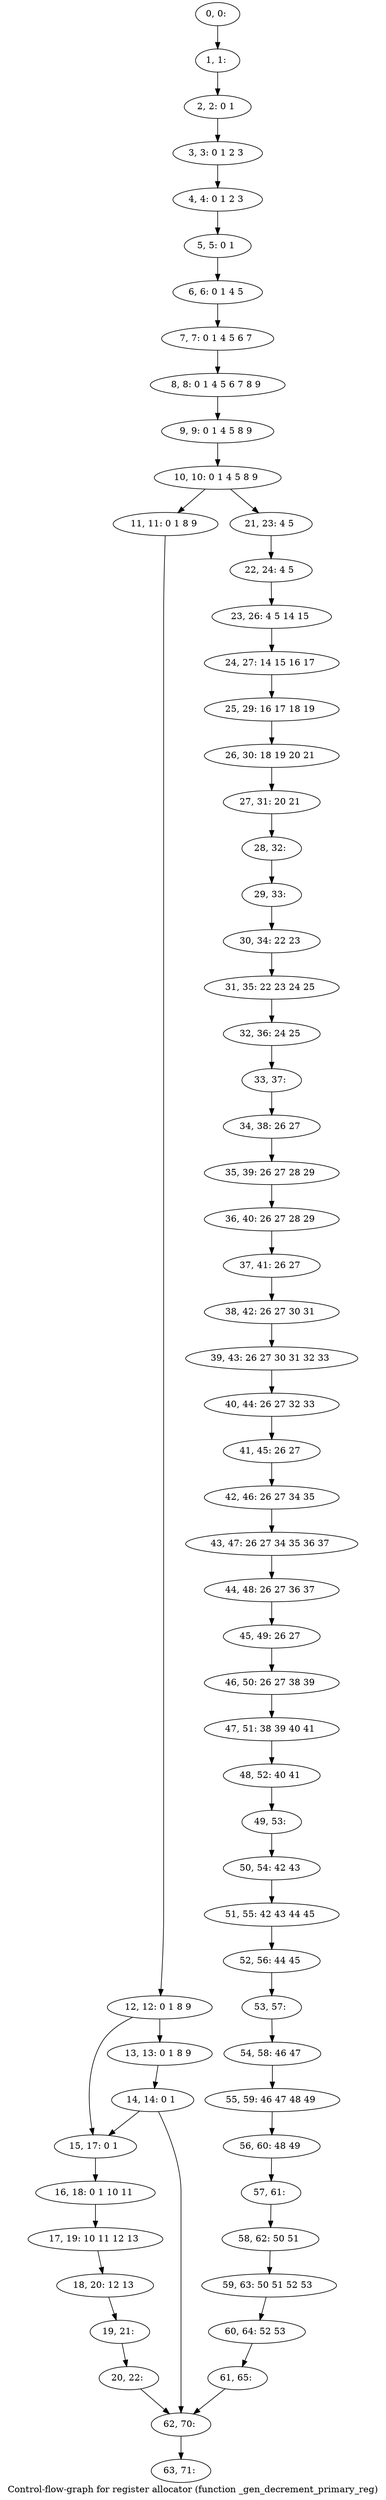 digraph G {
graph [label="Control-flow-graph for register allocator (function _gen_decrement_primary_reg)"]
0[label="0, 0: "];
1[label="1, 1: "];
2[label="2, 2: 0 1 "];
3[label="3, 3: 0 1 2 3 "];
4[label="4, 4: 0 1 2 3 "];
5[label="5, 5: 0 1 "];
6[label="6, 6: 0 1 4 5 "];
7[label="7, 7: 0 1 4 5 6 7 "];
8[label="8, 8: 0 1 4 5 6 7 8 9 "];
9[label="9, 9: 0 1 4 5 8 9 "];
10[label="10, 10: 0 1 4 5 8 9 "];
11[label="11, 11: 0 1 8 9 "];
12[label="12, 12: 0 1 8 9 "];
13[label="13, 13: 0 1 8 9 "];
14[label="14, 14: 0 1 "];
15[label="15, 17: 0 1 "];
16[label="16, 18: 0 1 10 11 "];
17[label="17, 19: 10 11 12 13 "];
18[label="18, 20: 12 13 "];
19[label="19, 21: "];
20[label="20, 22: "];
21[label="21, 23: 4 5 "];
22[label="22, 24: 4 5 "];
23[label="23, 26: 4 5 14 15 "];
24[label="24, 27: 14 15 16 17 "];
25[label="25, 29: 16 17 18 19 "];
26[label="26, 30: 18 19 20 21 "];
27[label="27, 31: 20 21 "];
28[label="28, 32: "];
29[label="29, 33: "];
30[label="30, 34: 22 23 "];
31[label="31, 35: 22 23 24 25 "];
32[label="32, 36: 24 25 "];
33[label="33, 37: "];
34[label="34, 38: 26 27 "];
35[label="35, 39: 26 27 28 29 "];
36[label="36, 40: 26 27 28 29 "];
37[label="37, 41: 26 27 "];
38[label="38, 42: 26 27 30 31 "];
39[label="39, 43: 26 27 30 31 32 33 "];
40[label="40, 44: 26 27 32 33 "];
41[label="41, 45: 26 27 "];
42[label="42, 46: 26 27 34 35 "];
43[label="43, 47: 26 27 34 35 36 37 "];
44[label="44, 48: 26 27 36 37 "];
45[label="45, 49: 26 27 "];
46[label="46, 50: 26 27 38 39 "];
47[label="47, 51: 38 39 40 41 "];
48[label="48, 52: 40 41 "];
49[label="49, 53: "];
50[label="50, 54: 42 43 "];
51[label="51, 55: 42 43 44 45 "];
52[label="52, 56: 44 45 "];
53[label="53, 57: "];
54[label="54, 58: 46 47 "];
55[label="55, 59: 46 47 48 49 "];
56[label="56, 60: 48 49 "];
57[label="57, 61: "];
58[label="58, 62: 50 51 "];
59[label="59, 63: 50 51 52 53 "];
60[label="60, 64: 52 53 "];
61[label="61, 65: "];
62[label="62, 70: "];
63[label="63, 71: "];
0->1 ;
1->2 ;
2->3 ;
3->4 ;
4->5 ;
5->6 ;
6->7 ;
7->8 ;
8->9 ;
9->10 ;
10->11 ;
10->21 ;
11->12 ;
12->13 ;
12->15 ;
13->14 ;
14->15 ;
14->62 ;
15->16 ;
16->17 ;
17->18 ;
18->19 ;
19->20 ;
20->62 ;
21->22 ;
22->23 ;
23->24 ;
24->25 ;
25->26 ;
26->27 ;
27->28 ;
28->29 ;
29->30 ;
30->31 ;
31->32 ;
32->33 ;
33->34 ;
34->35 ;
35->36 ;
36->37 ;
37->38 ;
38->39 ;
39->40 ;
40->41 ;
41->42 ;
42->43 ;
43->44 ;
44->45 ;
45->46 ;
46->47 ;
47->48 ;
48->49 ;
49->50 ;
50->51 ;
51->52 ;
52->53 ;
53->54 ;
54->55 ;
55->56 ;
56->57 ;
57->58 ;
58->59 ;
59->60 ;
60->61 ;
61->62 ;
62->63 ;
}
